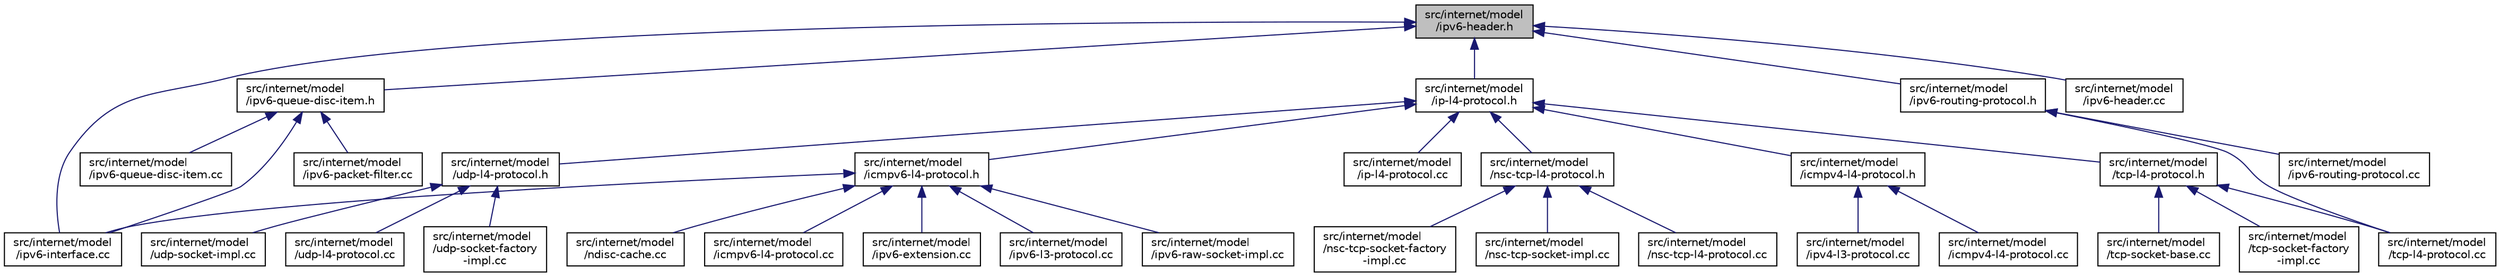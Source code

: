 digraph "src/internet/model/ipv6-header.h"
{
 // LATEX_PDF_SIZE
  edge [fontname="Helvetica",fontsize="10",labelfontname="Helvetica",labelfontsize="10"];
  node [fontname="Helvetica",fontsize="10",shape=record];
  Node1 [label="src/internet/model\l/ipv6-header.h",height=0.2,width=0.4,color="black", fillcolor="grey75", style="filled", fontcolor="black",tooltip=" "];
  Node1 -> Node2 [dir="back",color="midnightblue",fontsize="10",style="solid",fontname="Helvetica"];
  Node2 [label="src/internet/model\l/ip-l4-protocol.h",height=0.2,width=0.4,color="black", fillcolor="white", style="filled",URL="$ip-l4-protocol_8h.html",tooltip=" "];
  Node2 -> Node3 [dir="back",color="midnightblue",fontsize="10",style="solid",fontname="Helvetica"];
  Node3 [label="src/internet/model\l/icmpv4-l4-protocol.h",height=0.2,width=0.4,color="black", fillcolor="white", style="filled",URL="$icmpv4-l4-protocol_8h.html",tooltip=" "];
  Node3 -> Node4 [dir="back",color="midnightblue",fontsize="10",style="solid",fontname="Helvetica"];
  Node4 [label="src/internet/model\l/icmpv4-l4-protocol.cc",height=0.2,width=0.4,color="black", fillcolor="white", style="filled",URL="$icmpv4-l4-protocol_8cc.html",tooltip=" "];
  Node3 -> Node5 [dir="back",color="midnightblue",fontsize="10",style="solid",fontname="Helvetica"];
  Node5 [label="src/internet/model\l/ipv4-l3-protocol.cc",height=0.2,width=0.4,color="black", fillcolor="white", style="filled",URL="$ipv4-l3-protocol_8cc.html",tooltip=" "];
  Node2 -> Node6 [dir="back",color="midnightblue",fontsize="10",style="solid",fontname="Helvetica"];
  Node6 [label="src/internet/model\l/icmpv6-l4-protocol.h",height=0.2,width=0.4,color="black", fillcolor="white", style="filled",URL="$icmpv6-l4-protocol_8h.html",tooltip=" "];
  Node6 -> Node7 [dir="back",color="midnightblue",fontsize="10",style="solid",fontname="Helvetica"];
  Node7 [label="src/internet/model\l/icmpv6-l4-protocol.cc",height=0.2,width=0.4,color="black", fillcolor="white", style="filled",URL="$icmpv6-l4-protocol_8cc.html",tooltip=" "];
  Node6 -> Node8 [dir="back",color="midnightblue",fontsize="10",style="solid",fontname="Helvetica"];
  Node8 [label="src/internet/model\l/ipv6-extension.cc",height=0.2,width=0.4,color="black", fillcolor="white", style="filled",URL="$ipv6-extension_8cc.html",tooltip=" "];
  Node6 -> Node9 [dir="back",color="midnightblue",fontsize="10",style="solid",fontname="Helvetica"];
  Node9 [label="src/internet/model\l/ipv6-interface.cc",height=0.2,width=0.4,color="black", fillcolor="white", style="filled",URL="$ipv6-interface_8cc.html",tooltip=" "];
  Node6 -> Node10 [dir="back",color="midnightblue",fontsize="10",style="solid",fontname="Helvetica"];
  Node10 [label="src/internet/model\l/ipv6-l3-protocol.cc",height=0.2,width=0.4,color="black", fillcolor="white", style="filled",URL="$ipv6-l3-protocol_8cc.html",tooltip=" "];
  Node6 -> Node11 [dir="back",color="midnightblue",fontsize="10",style="solid",fontname="Helvetica"];
  Node11 [label="src/internet/model\l/ipv6-raw-socket-impl.cc",height=0.2,width=0.4,color="black", fillcolor="white", style="filled",URL="$ipv6-raw-socket-impl_8cc.html",tooltip=" "];
  Node6 -> Node12 [dir="back",color="midnightblue",fontsize="10",style="solid",fontname="Helvetica"];
  Node12 [label="src/internet/model\l/ndisc-cache.cc",height=0.2,width=0.4,color="black", fillcolor="white", style="filled",URL="$ndisc-cache_8cc.html",tooltip=" "];
  Node2 -> Node13 [dir="back",color="midnightblue",fontsize="10",style="solid",fontname="Helvetica"];
  Node13 [label="src/internet/model\l/ip-l4-protocol.cc",height=0.2,width=0.4,color="black", fillcolor="white", style="filled",URL="$ip-l4-protocol_8cc.html",tooltip=" "];
  Node2 -> Node14 [dir="back",color="midnightblue",fontsize="10",style="solid",fontname="Helvetica"];
  Node14 [label="src/internet/model\l/nsc-tcp-l4-protocol.h",height=0.2,width=0.4,color="black", fillcolor="white", style="filled",URL="$nsc-tcp-l4-protocol_8h.html",tooltip=" "];
  Node14 -> Node15 [dir="back",color="midnightblue",fontsize="10",style="solid",fontname="Helvetica"];
  Node15 [label="src/internet/model\l/nsc-tcp-l4-protocol.cc",height=0.2,width=0.4,color="black", fillcolor="white", style="filled",URL="$nsc-tcp-l4-protocol_8cc.html",tooltip=" "];
  Node14 -> Node16 [dir="back",color="midnightblue",fontsize="10",style="solid",fontname="Helvetica"];
  Node16 [label="src/internet/model\l/nsc-tcp-socket-factory\l-impl.cc",height=0.2,width=0.4,color="black", fillcolor="white", style="filled",URL="$nsc-tcp-socket-factory-impl_8cc.html",tooltip=" "];
  Node14 -> Node17 [dir="back",color="midnightblue",fontsize="10",style="solid",fontname="Helvetica"];
  Node17 [label="src/internet/model\l/nsc-tcp-socket-impl.cc",height=0.2,width=0.4,color="black", fillcolor="white", style="filled",URL="$nsc-tcp-socket-impl_8cc.html",tooltip=" "];
  Node2 -> Node18 [dir="back",color="midnightblue",fontsize="10",style="solid",fontname="Helvetica"];
  Node18 [label="src/internet/model\l/tcp-l4-protocol.h",height=0.2,width=0.4,color="black", fillcolor="white", style="filled",URL="$tcp-l4-protocol_8h.html",tooltip=" "];
  Node18 -> Node19 [dir="back",color="midnightblue",fontsize="10",style="solid",fontname="Helvetica"];
  Node19 [label="src/internet/model\l/tcp-l4-protocol.cc",height=0.2,width=0.4,color="black", fillcolor="white", style="filled",URL="$tcp-l4-protocol_8cc.html",tooltip=" "];
  Node18 -> Node20 [dir="back",color="midnightblue",fontsize="10",style="solid",fontname="Helvetica"];
  Node20 [label="src/internet/model\l/tcp-socket-base.cc",height=0.2,width=0.4,color="black", fillcolor="white", style="filled",URL="$tcp-socket-base_8cc.html",tooltip=" "];
  Node18 -> Node21 [dir="back",color="midnightblue",fontsize="10",style="solid",fontname="Helvetica"];
  Node21 [label="src/internet/model\l/tcp-socket-factory\l-impl.cc",height=0.2,width=0.4,color="black", fillcolor="white", style="filled",URL="$tcp-socket-factory-impl_8cc.html",tooltip=" "];
  Node2 -> Node22 [dir="back",color="midnightblue",fontsize="10",style="solid",fontname="Helvetica"];
  Node22 [label="src/internet/model\l/udp-l4-protocol.h",height=0.2,width=0.4,color="black", fillcolor="white", style="filled",URL="$udp-l4-protocol_8h.html",tooltip=" "];
  Node22 -> Node23 [dir="back",color="midnightblue",fontsize="10",style="solid",fontname="Helvetica"];
  Node23 [label="src/internet/model\l/udp-l4-protocol.cc",height=0.2,width=0.4,color="black", fillcolor="white", style="filled",URL="$udp-l4-protocol_8cc.html",tooltip=" "];
  Node22 -> Node24 [dir="back",color="midnightblue",fontsize="10",style="solid",fontname="Helvetica"];
  Node24 [label="src/internet/model\l/udp-socket-factory\l-impl.cc",height=0.2,width=0.4,color="black", fillcolor="white", style="filled",URL="$udp-socket-factory-impl_8cc.html",tooltip=" "];
  Node22 -> Node25 [dir="back",color="midnightblue",fontsize="10",style="solid",fontname="Helvetica"];
  Node25 [label="src/internet/model\l/udp-socket-impl.cc",height=0.2,width=0.4,color="black", fillcolor="white", style="filled",URL="$udp-socket-impl_8cc.html",tooltip=" "];
  Node1 -> Node26 [dir="back",color="midnightblue",fontsize="10",style="solid",fontname="Helvetica"];
  Node26 [label="src/internet/model\l/ipv6-header.cc",height=0.2,width=0.4,color="black", fillcolor="white", style="filled",URL="$ipv6-header_8cc.html",tooltip=" "];
  Node1 -> Node9 [dir="back",color="midnightblue",fontsize="10",style="solid",fontname="Helvetica"];
  Node1 -> Node27 [dir="back",color="midnightblue",fontsize="10",style="solid",fontname="Helvetica"];
  Node27 [label="src/internet/model\l/ipv6-queue-disc-item.h",height=0.2,width=0.4,color="black", fillcolor="white", style="filled",URL="$ipv6-queue-disc-item_8h.html",tooltip=" "];
  Node27 -> Node9 [dir="back",color="midnightblue",fontsize="10",style="solid",fontname="Helvetica"];
  Node27 -> Node28 [dir="back",color="midnightblue",fontsize="10",style="solid",fontname="Helvetica"];
  Node28 [label="src/internet/model\l/ipv6-packet-filter.cc",height=0.2,width=0.4,color="black", fillcolor="white", style="filled",URL="$ipv6-packet-filter_8cc.html",tooltip=" "];
  Node27 -> Node29 [dir="back",color="midnightblue",fontsize="10",style="solid",fontname="Helvetica"];
  Node29 [label="src/internet/model\l/ipv6-queue-disc-item.cc",height=0.2,width=0.4,color="black", fillcolor="white", style="filled",URL="$ipv6-queue-disc-item_8cc.html",tooltip=" "];
  Node1 -> Node30 [dir="back",color="midnightblue",fontsize="10",style="solid",fontname="Helvetica"];
  Node30 [label="src/internet/model\l/ipv6-routing-protocol.h",height=0.2,width=0.4,color="black", fillcolor="white", style="filled",URL="$ipv6-routing-protocol_8h.html",tooltip=" "];
  Node30 -> Node31 [dir="back",color="midnightblue",fontsize="10",style="solid",fontname="Helvetica"];
  Node31 [label="src/internet/model\l/ipv6-routing-protocol.cc",height=0.2,width=0.4,color="black", fillcolor="white", style="filled",URL="$ipv6-routing-protocol_8cc.html",tooltip=" "];
  Node30 -> Node19 [dir="back",color="midnightblue",fontsize="10",style="solid",fontname="Helvetica"];
}
